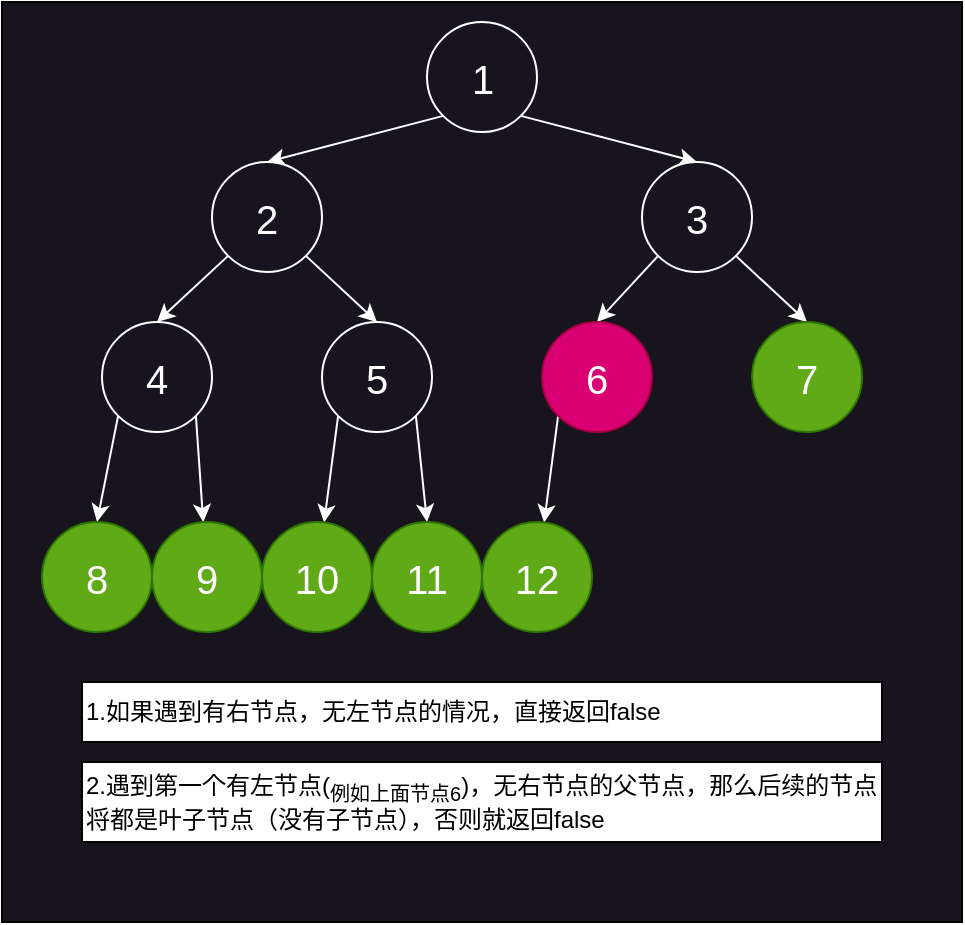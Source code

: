 <mxfile>
    <diagram id="xUrA7edrTHFc_vIP9nUn" name="Page-1">
        <mxGraphModel dx="1037" dy="790" grid="1" gridSize="10" guides="1" tooltips="1" connect="1" arrows="1" fold="1" page="1" pageScale="1" pageWidth="827" pageHeight="1169" math="0" shadow="0">
            <root>
                <mxCell id="0"/>
                <mxCell id="1" parent="0"/>
                <mxCell id="2" value="" style="rounded=0;whiteSpace=wrap;html=1;fillColor=#18141D;" vertex="1" parent="1">
                    <mxGeometry width="480" height="460" as="geometry"/>
                </mxCell>
                <mxCell id="3" style="edgeStyle=none;html=1;exitX=0;exitY=1;exitDx=0;exitDy=0;entryX=0.5;entryY=0;entryDx=0;entryDy=0;fontColor=#FFFFFF;strokeColor=#FFFFFF;" edge="1" parent="1" source="5" target="8">
                    <mxGeometry relative="1" as="geometry"/>
                </mxCell>
                <mxCell id="4" style="edgeStyle=none;html=1;exitX=1;exitY=1;exitDx=0;exitDy=0;entryX=0.5;entryY=0;entryDx=0;entryDy=0;fontColor=#FFFFFF;strokeColor=#FFFFFF;" edge="1" parent="1" source="5" target="11">
                    <mxGeometry relative="1" as="geometry"/>
                </mxCell>
                <mxCell id="5" value="1" style="ellipse;whiteSpace=wrap;html=1;aspect=fixed;fontSize=20;fontColor=#FFFFFF;fillColor=#18141D;strokeColor=#FFFFFF;" vertex="1" parent="1">
                    <mxGeometry x="212.5" y="10" width="55" height="55" as="geometry"/>
                </mxCell>
                <mxCell id="6" style="edgeStyle=none;html=1;exitX=0;exitY=1;exitDx=0;exitDy=0;entryX=0.5;entryY=0;entryDx=0;entryDy=0;fontColor=#FFFFFF;strokeColor=#FFFFFF;" edge="1" parent="1" source="8" target="12">
                    <mxGeometry relative="1" as="geometry"/>
                </mxCell>
                <mxCell id="7" style="edgeStyle=none;html=1;exitX=1;exitY=1;exitDx=0;exitDy=0;entryX=0.5;entryY=0;entryDx=0;entryDy=0;fontColor=#FFFFFF;strokeColor=#FFFFFF;" edge="1" parent="1" source="8" target="13">
                    <mxGeometry relative="1" as="geometry"/>
                </mxCell>
                <mxCell id="8" value="2" style="ellipse;whiteSpace=wrap;html=1;aspect=fixed;fontSize=20;fontColor=#FFFFFF;fillColor=#18141D;strokeColor=#FFFFFF;" vertex="1" parent="1">
                    <mxGeometry x="105" y="80" width="55" height="55" as="geometry"/>
                </mxCell>
                <mxCell id="9" style="edgeStyle=none;html=1;exitX=0;exitY=1;exitDx=0;exitDy=0;entryX=0.5;entryY=0;entryDx=0;entryDy=0;fontColor=#FFFFFF;strokeColor=#FFFFFF;" edge="1" parent="1" source="11" target="14">
                    <mxGeometry relative="1" as="geometry"/>
                </mxCell>
                <mxCell id="10" style="edgeStyle=none;html=1;exitX=1;exitY=1;exitDx=0;exitDy=0;entryX=0.5;entryY=0;entryDx=0;entryDy=0;fontColor=#FFFFFF;strokeColor=#FFFFFF;" edge="1" parent="1" source="11" target="15">
                    <mxGeometry relative="1" as="geometry"/>
                </mxCell>
                <mxCell id="11" value="&lt;font&gt;3&lt;/font&gt;" style="ellipse;whiteSpace=wrap;html=1;aspect=fixed;fontSize=20;fontColor=#FFFFFF;fillColor=#18141D;strokeColor=#FFFFFF;" vertex="1" parent="1">
                    <mxGeometry x="320" y="80" width="55" height="55" as="geometry"/>
                </mxCell>
                <mxCell id="25" style="edgeStyle=none;html=1;exitX=0;exitY=1;exitDx=0;exitDy=0;entryX=0.5;entryY=0;entryDx=0;entryDy=0;strokeColor=#FFFFFF;" edge="1" parent="1" source="12" target="17">
                    <mxGeometry relative="1" as="geometry"/>
                </mxCell>
                <mxCell id="26" style="edgeStyle=none;html=1;exitX=1;exitY=1;exitDx=0;exitDy=0;strokeColor=#FFFFFF;" edge="1" parent="1" source="12" target="18">
                    <mxGeometry relative="1" as="geometry"/>
                </mxCell>
                <mxCell id="12" value="4" style="ellipse;whiteSpace=wrap;html=1;aspect=fixed;fontSize=20;fontColor=#FFFFFF;fillColor=#18141D;strokeColor=#FFFFFF;" vertex="1" parent="1">
                    <mxGeometry x="50" y="160" width="55" height="55" as="geometry"/>
                </mxCell>
                <mxCell id="27" style="edgeStyle=none;html=1;exitX=0;exitY=1;exitDx=0;exitDy=0;strokeColor=#FFFFFF;" edge="1" parent="1" source="13" target="19">
                    <mxGeometry relative="1" as="geometry"/>
                </mxCell>
                <mxCell id="28" style="edgeStyle=none;html=1;exitX=1;exitY=1;exitDx=0;exitDy=0;entryX=0.5;entryY=0;entryDx=0;entryDy=0;strokeColor=#FFFFFF;" edge="1" parent="1" source="13" target="21">
                    <mxGeometry relative="1" as="geometry"/>
                </mxCell>
                <mxCell id="13" value="5" style="ellipse;whiteSpace=wrap;html=1;aspect=fixed;fontSize=20;fontColor=#FFFFFF;fillColor=#18141D;strokeColor=#FFFFFF;" vertex="1" parent="1">
                    <mxGeometry x="160" y="160" width="55" height="55" as="geometry"/>
                </mxCell>
                <mxCell id="29" style="edgeStyle=none;html=1;exitX=0;exitY=1;exitDx=0;exitDy=0;strokeColor=#FFFFFF;" edge="1" parent="1" source="14" target="20">
                    <mxGeometry relative="1" as="geometry"/>
                </mxCell>
                <mxCell id="14" value="6" style="ellipse;whiteSpace=wrap;html=1;aspect=fixed;fontSize=20;fontColor=#ffffff;fillColor=#d80073;strokeColor=#A50040;" vertex="1" parent="1">
                    <mxGeometry x="270" y="160" width="55" height="55" as="geometry"/>
                </mxCell>
                <mxCell id="15" value="7" style="ellipse;whiteSpace=wrap;html=1;aspect=fixed;fontSize=20;fontColor=#ffffff;fillColor=#60a917;strokeColor=#2D7600;" vertex="1" parent="1">
                    <mxGeometry x="375" y="160" width="55" height="55" as="geometry"/>
                </mxCell>
                <mxCell id="17" value="8" style="ellipse;whiteSpace=wrap;html=1;aspect=fixed;fontSize=20;fontColor=#ffffff;fillColor=#60a917;strokeColor=#2D7600;" vertex="1" parent="1">
                    <mxGeometry x="20" y="260" width="55" height="55" as="geometry"/>
                </mxCell>
                <mxCell id="18" value="9" style="ellipse;whiteSpace=wrap;html=1;aspect=fixed;fontSize=20;fontColor=#ffffff;fillColor=#60a917;strokeColor=#2D7600;" vertex="1" parent="1">
                    <mxGeometry x="75" y="260" width="55" height="55" as="geometry"/>
                </mxCell>
                <mxCell id="19" value="10" style="ellipse;whiteSpace=wrap;html=1;aspect=fixed;fontSize=20;fontColor=#ffffff;fillColor=#60a917;strokeColor=#2D7600;" vertex="1" parent="1">
                    <mxGeometry x="130" y="260" width="55" height="55" as="geometry"/>
                </mxCell>
                <mxCell id="20" value="12" style="ellipse;whiteSpace=wrap;html=1;aspect=fixed;fontSize=20;fontColor=#ffffff;fillColor=#60a917;strokeColor=#2D7600;" vertex="1" parent="1">
                    <mxGeometry x="240" y="260" width="55" height="55" as="geometry"/>
                </mxCell>
                <mxCell id="21" value="11" style="ellipse;whiteSpace=wrap;html=1;aspect=fixed;fontSize=20;fontColor=#ffffff;fillColor=#60a917;strokeColor=#2D7600;" vertex="1" parent="1">
                    <mxGeometry x="185" y="260" width="55" height="55" as="geometry"/>
                </mxCell>
                <mxCell id="33" value="1.如果遇到有右节点，无左节点的情况，直接返回false" style="rounded=0;whiteSpace=wrap;html=1;align=left;" vertex="1" parent="1">
                    <mxGeometry x="40" y="340" width="400" height="30" as="geometry"/>
                </mxCell>
                <mxCell id="34" value="2.遇到第一个有左节点(&lt;sub&gt;例如上面节点6&lt;/sub&gt;)，无右节点的父节点，那么后续的节点将都是叶子节点（没有子节点），否则就返回false" style="rounded=0;whiteSpace=wrap;html=1;align=left;" vertex="1" parent="1">
                    <mxGeometry x="40" y="380" width="400" height="40" as="geometry"/>
                </mxCell>
            </root>
        </mxGraphModel>
    </diagram>
</mxfile>